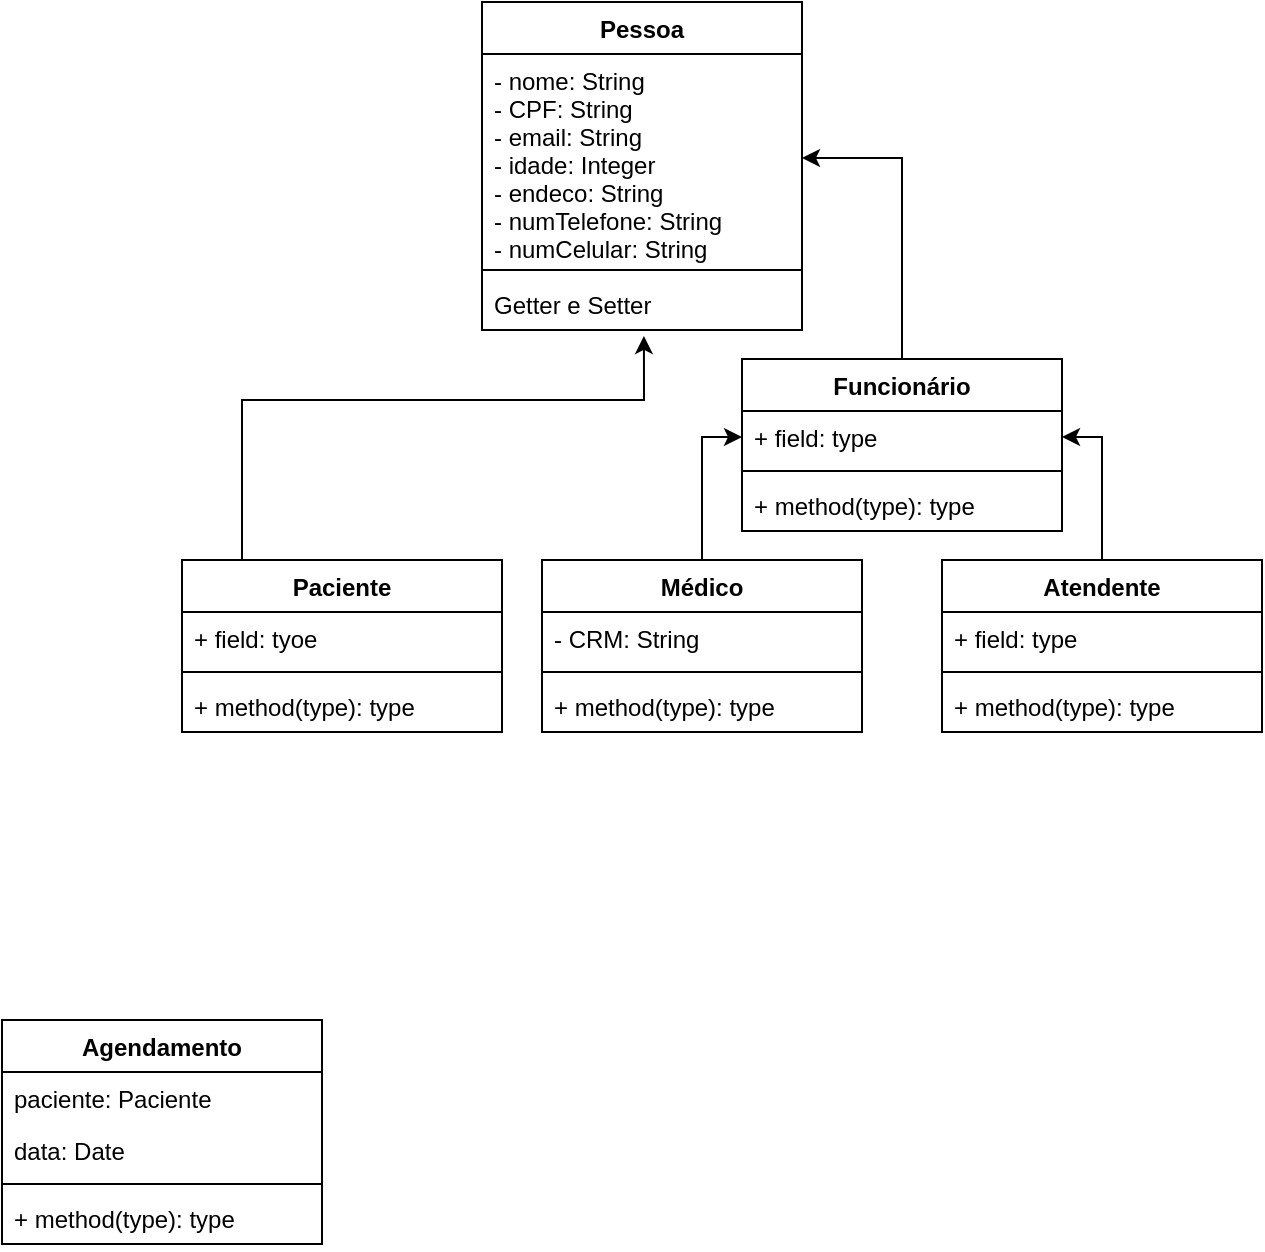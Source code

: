 <mxfile version="12.0.2" type="github" pages="1"><diagram id="ERxTOW4LmEn2Jtx4PXD8" name="Page-1"><mxGraphModel dx="1360" dy="802" grid="1" gridSize="10" guides="1" tooltips="1" connect="1" arrows="1" fold="1" page="1" pageScale="1" pageWidth="850" pageHeight="1100" math="0" shadow="0"><root><mxCell id="0"/><mxCell id="1" parent="0"/><mxCell id="YiNwjbArZB3FMrnhYyiu-1" value="Paciente" style="swimlane;fontStyle=1;align=center;verticalAlign=top;childLayout=stackLayout;horizontal=1;startSize=26;horizontalStack=0;resizeParent=1;resizeParentMax=0;resizeLast=0;collapsible=1;marginBottom=0;" parent="1" vertex="1"><mxGeometry x="260" y="360" width="160" height="86" as="geometry"/></mxCell><mxCell id="YiNwjbArZB3FMrnhYyiu-2" value="+ field: tyoe" style="text;strokeColor=none;fillColor=none;align=left;verticalAlign=top;spacingLeft=4;spacingRight=4;overflow=hidden;rotatable=0;points=[[0,0.5],[1,0.5]];portConstraint=eastwest;" parent="YiNwjbArZB3FMrnhYyiu-1" vertex="1"><mxGeometry y="26" width="160" height="26" as="geometry"/></mxCell><mxCell id="YiNwjbArZB3FMrnhYyiu-3" value="" style="line;strokeWidth=1;fillColor=none;align=left;verticalAlign=middle;spacingTop=-1;spacingLeft=3;spacingRight=3;rotatable=0;labelPosition=right;points=[];portConstraint=eastwest;" parent="YiNwjbArZB3FMrnhYyiu-1" vertex="1"><mxGeometry y="52" width="160" height="8" as="geometry"/></mxCell><mxCell id="YiNwjbArZB3FMrnhYyiu-4" value="+ method(type): type" style="text;strokeColor=none;fillColor=none;align=left;verticalAlign=top;spacingLeft=4;spacingRight=4;overflow=hidden;rotatable=0;points=[[0,0.5],[1,0.5]];portConstraint=eastwest;" parent="YiNwjbArZB3FMrnhYyiu-1" vertex="1"><mxGeometry y="60" width="160" height="26" as="geometry"/></mxCell><mxCell id="YiNwjbArZB3FMrnhYyiu-6" value="Funcionário" style="swimlane;fontStyle=1;align=center;verticalAlign=top;childLayout=stackLayout;horizontal=1;startSize=26;horizontalStack=0;resizeParent=1;resizeParentMax=0;resizeLast=0;collapsible=1;marginBottom=0;" parent="1" vertex="1"><mxGeometry x="540" y="259.5" width="160" height="86" as="geometry"/></mxCell><mxCell id="YiNwjbArZB3FMrnhYyiu-7" value="+ field: type" style="text;strokeColor=none;fillColor=none;align=left;verticalAlign=top;spacingLeft=4;spacingRight=4;overflow=hidden;rotatable=0;points=[[0,0.5],[1,0.5]];portConstraint=eastwest;" parent="YiNwjbArZB3FMrnhYyiu-6" vertex="1"><mxGeometry y="26" width="160" height="26" as="geometry"/></mxCell><mxCell id="YiNwjbArZB3FMrnhYyiu-8" value="" style="line;strokeWidth=1;fillColor=none;align=left;verticalAlign=middle;spacingTop=-1;spacingLeft=3;spacingRight=3;rotatable=0;labelPosition=right;points=[];portConstraint=eastwest;" parent="YiNwjbArZB3FMrnhYyiu-6" vertex="1"><mxGeometry y="52" width="160" height="8" as="geometry"/></mxCell><mxCell id="YiNwjbArZB3FMrnhYyiu-9" value="+ method(type): type" style="text;strokeColor=none;fillColor=none;align=left;verticalAlign=top;spacingLeft=4;spacingRight=4;overflow=hidden;rotatable=0;points=[[0,0.5],[1,0.5]];portConstraint=eastwest;" parent="YiNwjbArZB3FMrnhYyiu-6" vertex="1"><mxGeometry y="60" width="160" height="26" as="geometry"/></mxCell><mxCell id="YiNwjbArZB3FMrnhYyiu-10" value="Médico" style="swimlane;fontStyle=1;align=center;verticalAlign=top;childLayout=stackLayout;horizontal=1;startSize=26;horizontalStack=0;resizeParent=1;resizeParentMax=0;resizeLast=0;collapsible=1;marginBottom=0;" parent="1" vertex="1"><mxGeometry x="440" y="360" width="160" height="86" as="geometry"/></mxCell><mxCell id="YiNwjbArZB3FMrnhYyiu-11" value="- CRM: String" style="text;strokeColor=none;fillColor=none;align=left;verticalAlign=top;spacingLeft=4;spacingRight=4;overflow=hidden;rotatable=0;points=[[0,0.5],[1,0.5]];portConstraint=eastwest;" parent="YiNwjbArZB3FMrnhYyiu-10" vertex="1"><mxGeometry y="26" width="160" height="26" as="geometry"/></mxCell><mxCell id="YiNwjbArZB3FMrnhYyiu-12" value="" style="line;strokeWidth=1;fillColor=none;align=left;verticalAlign=middle;spacingTop=-1;spacingLeft=3;spacingRight=3;rotatable=0;labelPosition=right;points=[];portConstraint=eastwest;" parent="YiNwjbArZB3FMrnhYyiu-10" vertex="1"><mxGeometry y="52" width="160" height="8" as="geometry"/></mxCell><mxCell id="YiNwjbArZB3FMrnhYyiu-13" value="+ method(type): type" style="text;strokeColor=none;fillColor=none;align=left;verticalAlign=top;spacingLeft=4;spacingRight=4;overflow=hidden;rotatable=0;points=[[0,0.5],[1,0.5]];portConstraint=eastwest;" parent="YiNwjbArZB3FMrnhYyiu-10" vertex="1"><mxGeometry y="60" width="160" height="26" as="geometry"/></mxCell><mxCell id="YiNwjbArZB3FMrnhYyiu-14" value="Atendente" style="swimlane;fontStyle=1;align=center;verticalAlign=top;childLayout=stackLayout;horizontal=1;startSize=26;horizontalStack=0;resizeParent=1;resizeParentMax=0;resizeLast=0;collapsible=1;marginBottom=0;" parent="1" vertex="1"><mxGeometry x="640" y="360" width="160" height="86" as="geometry"/></mxCell><mxCell id="YiNwjbArZB3FMrnhYyiu-15" value="+ field: type" style="text;strokeColor=none;fillColor=none;align=left;verticalAlign=top;spacingLeft=4;spacingRight=4;overflow=hidden;rotatable=0;points=[[0,0.5],[1,0.5]];portConstraint=eastwest;" parent="YiNwjbArZB3FMrnhYyiu-14" vertex="1"><mxGeometry y="26" width="160" height="26" as="geometry"/></mxCell><mxCell id="YiNwjbArZB3FMrnhYyiu-16" value="" style="line;strokeWidth=1;fillColor=none;align=left;verticalAlign=middle;spacingTop=-1;spacingLeft=3;spacingRight=3;rotatable=0;labelPosition=right;points=[];portConstraint=eastwest;" parent="YiNwjbArZB3FMrnhYyiu-14" vertex="1"><mxGeometry y="52" width="160" height="8" as="geometry"/></mxCell><mxCell id="YiNwjbArZB3FMrnhYyiu-17" value="+ method(type): type" style="text;strokeColor=none;fillColor=none;align=left;verticalAlign=top;spacingLeft=4;spacingRight=4;overflow=hidden;rotatable=0;points=[[0,0.5],[1,0.5]];portConstraint=eastwest;" parent="YiNwjbArZB3FMrnhYyiu-14" vertex="1"><mxGeometry y="60" width="160" height="26" as="geometry"/></mxCell><mxCell id="YiNwjbArZB3FMrnhYyiu-18" style="edgeStyle=orthogonalEdgeStyle;rounded=0;orthogonalLoop=1;jettySize=auto;html=1;entryX=0;entryY=0.5;entryDx=0;entryDy=0;exitX=0.5;exitY=0;exitDx=0;exitDy=0;" parent="1" source="YiNwjbArZB3FMrnhYyiu-10" target="YiNwjbArZB3FMrnhYyiu-7" edge="1"><mxGeometry relative="1" as="geometry"><mxPoint x="510" y="280" as="sourcePoint"/></mxGeometry></mxCell><mxCell id="YiNwjbArZB3FMrnhYyiu-19" style="edgeStyle=orthogonalEdgeStyle;rounded=0;orthogonalLoop=1;jettySize=auto;html=1;exitX=0.5;exitY=0;exitDx=0;exitDy=0;entryX=1;entryY=0.5;entryDx=0;entryDy=0;" parent="1" source="YiNwjbArZB3FMrnhYyiu-14" target="YiNwjbArZB3FMrnhYyiu-7" edge="1"><mxGeometry relative="1" as="geometry"><mxPoint x="750" y="300" as="targetPoint"/></mxGeometry></mxCell><mxCell id="YiNwjbArZB3FMrnhYyiu-31" style="edgeStyle=orthogonalEdgeStyle;rounded=0;orthogonalLoop=1;jettySize=auto;html=1;entryX=0.481;entryY=1.038;entryDx=0;entryDy=0;entryPerimeter=0;" parent="1" edge="1"><mxGeometry relative="1" as="geometry"><mxPoint x="290" y="180" as="sourcePoint"/></mxGeometry></mxCell><mxCell id="YiNwjbArZB3FMrnhYyiu-25" value="Pessoa" style="swimlane;fontStyle=1;align=center;verticalAlign=top;childLayout=stackLayout;horizontal=1;startSize=26;horizontalStack=0;resizeParent=1;resizeParentMax=0;resizeLast=0;collapsible=1;marginBottom=0;" parent="1" vertex="1"><mxGeometry x="410" y="81" width="160" height="164" as="geometry"/></mxCell><mxCell id="YiNwjbArZB3FMrnhYyiu-26" value="- nome: String&#10;- CPF: String&#10;- email: String&#10;- idade: Integer&#10;- endeco: String&#10;- numTelefone: String&#10;- numCelular: String" style="text;strokeColor=none;fillColor=none;align=left;verticalAlign=top;spacingLeft=4;spacingRight=4;overflow=hidden;rotatable=0;points=[[0,0.5],[1,0.5]];portConstraint=eastwest;" parent="YiNwjbArZB3FMrnhYyiu-25" vertex="1"><mxGeometry y="26" width="160" height="104" as="geometry"/></mxCell><mxCell id="YiNwjbArZB3FMrnhYyiu-27" value="" style="line;strokeWidth=1;fillColor=none;align=left;verticalAlign=middle;spacingTop=-1;spacingLeft=3;spacingRight=3;rotatable=0;labelPosition=right;points=[];portConstraint=eastwest;" parent="YiNwjbArZB3FMrnhYyiu-25" vertex="1"><mxGeometry y="130" width="160" height="8" as="geometry"/></mxCell><mxCell id="YiNwjbArZB3FMrnhYyiu-28" value="Getter e Setter" style="text;strokeColor=none;fillColor=none;align=left;verticalAlign=top;spacingLeft=4;spacingRight=4;overflow=hidden;rotatable=0;points=[[0,0.5],[1,0.5]];portConstraint=eastwest;" parent="YiNwjbArZB3FMrnhYyiu-25" vertex="1"><mxGeometry y="138" width="160" height="26" as="geometry"/></mxCell><mxCell id="YiNwjbArZB3FMrnhYyiu-32" style="edgeStyle=orthogonalEdgeStyle;rounded=0;orthogonalLoop=1;jettySize=auto;html=1;endArrow=classic;endFill=1;entryX=1;entryY=-0.154;entryDx=0;entryDy=0;entryPerimeter=0;exitX=0.5;exitY=0;exitDx=0;exitDy=0;" parent="1" source="YiNwjbArZB3FMrnhYyiu-6" edge="1"><mxGeometry relative="1" as="geometry"><mxPoint x="660" y="100" as="sourcePoint"/></mxGeometry></mxCell><mxCell id="kkrhO_iiVOQ5o2gabd01-9" value="Agendamento" style="swimlane;fontStyle=1;align=center;verticalAlign=top;childLayout=stackLayout;horizontal=1;startSize=26;horizontalStack=0;resizeParent=1;resizeParentMax=0;resizeLast=0;collapsible=1;marginBottom=0;" parent="1" vertex="1"><mxGeometry x="170" y="590" width="160" height="112" as="geometry"/></mxCell><mxCell id="kkrhO_iiVOQ5o2gabd01-17" value="paciente: Paciente" style="text;strokeColor=none;fillColor=none;align=left;verticalAlign=top;spacingLeft=4;spacingRight=4;overflow=hidden;rotatable=0;points=[[0,0.5],[1,0.5]];portConstraint=eastwest;" parent="kkrhO_iiVOQ5o2gabd01-9" vertex="1"><mxGeometry y="26" width="160" height="26" as="geometry"/></mxCell><mxCell id="kkrhO_iiVOQ5o2gabd01-10" value="data: Date" style="text;strokeColor=none;fillColor=none;align=left;verticalAlign=top;spacingLeft=4;spacingRight=4;overflow=hidden;rotatable=0;points=[[0,0.5],[1,0.5]];portConstraint=eastwest;" parent="kkrhO_iiVOQ5o2gabd01-9" vertex="1"><mxGeometry y="52" width="160" height="26" as="geometry"/></mxCell><mxCell id="kkrhO_iiVOQ5o2gabd01-11" value="" style="line;strokeWidth=1;fillColor=none;align=left;verticalAlign=middle;spacingTop=-1;spacingLeft=3;spacingRight=3;rotatable=0;labelPosition=right;points=[];portConstraint=eastwest;" parent="kkrhO_iiVOQ5o2gabd01-9" vertex="1"><mxGeometry y="78" width="160" height="8" as="geometry"/></mxCell><mxCell id="kkrhO_iiVOQ5o2gabd01-12" value="+ method(type): type" style="text;strokeColor=none;fillColor=none;align=left;verticalAlign=top;spacingLeft=4;spacingRight=4;overflow=hidden;rotatable=0;points=[[0,0.5],[1,0.5]];portConstraint=eastwest;" parent="kkrhO_iiVOQ5o2gabd01-9" vertex="1"><mxGeometry y="86" width="160" height="26" as="geometry"/></mxCell><mxCell id="WihpuwNDubsqD6DP3iCr-3" style="edgeStyle=orthogonalEdgeStyle;rounded=0;orthogonalLoop=1;jettySize=auto;html=1;entryX=1;entryY=0.5;entryDx=0;entryDy=0;exitX=0.5;exitY=0;exitDx=0;exitDy=0;" parent="1" source="YiNwjbArZB3FMrnhYyiu-6" target="YiNwjbArZB3FMrnhYyiu-26" edge="1"><mxGeometry relative="1" as="geometry"><mxPoint x="630" y="215" as="sourcePoint"/><mxPoint x="650" y="117" as="targetPoint"/></mxGeometry></mxCell><mxCell id="WihpuwNDubsqD6DP3iCr-4" style="edgeStyle=orthogonalEdgeStyle;rounded=0;orthogonalLoop=1;jettySize=auto;html=1;exitX=0.5;exitY=0;exitDx=0;exitDy=0;entryX=0.506;entryY=1.115;entryDx=0;entryDy=0;entryPerimeter=0;" parent="1" source="YiNwjbArZB3FMrnhYyiu-1" target="YiNwjbArZB3FMrnhYyiu-28" edge="1"><mxGeometry relative="1" as="geometry"><mxPoint x="630" y="263" as="sourcePoint"/><mxPoint x="580" y="129" as="targetPoint"/><Array as="points"><mxPoint x="290" y="280"/><mxPoint x="491" y="280"/></Array></mxGeometry></mxCell></root></mxGraphModel></diagram></mxfile>